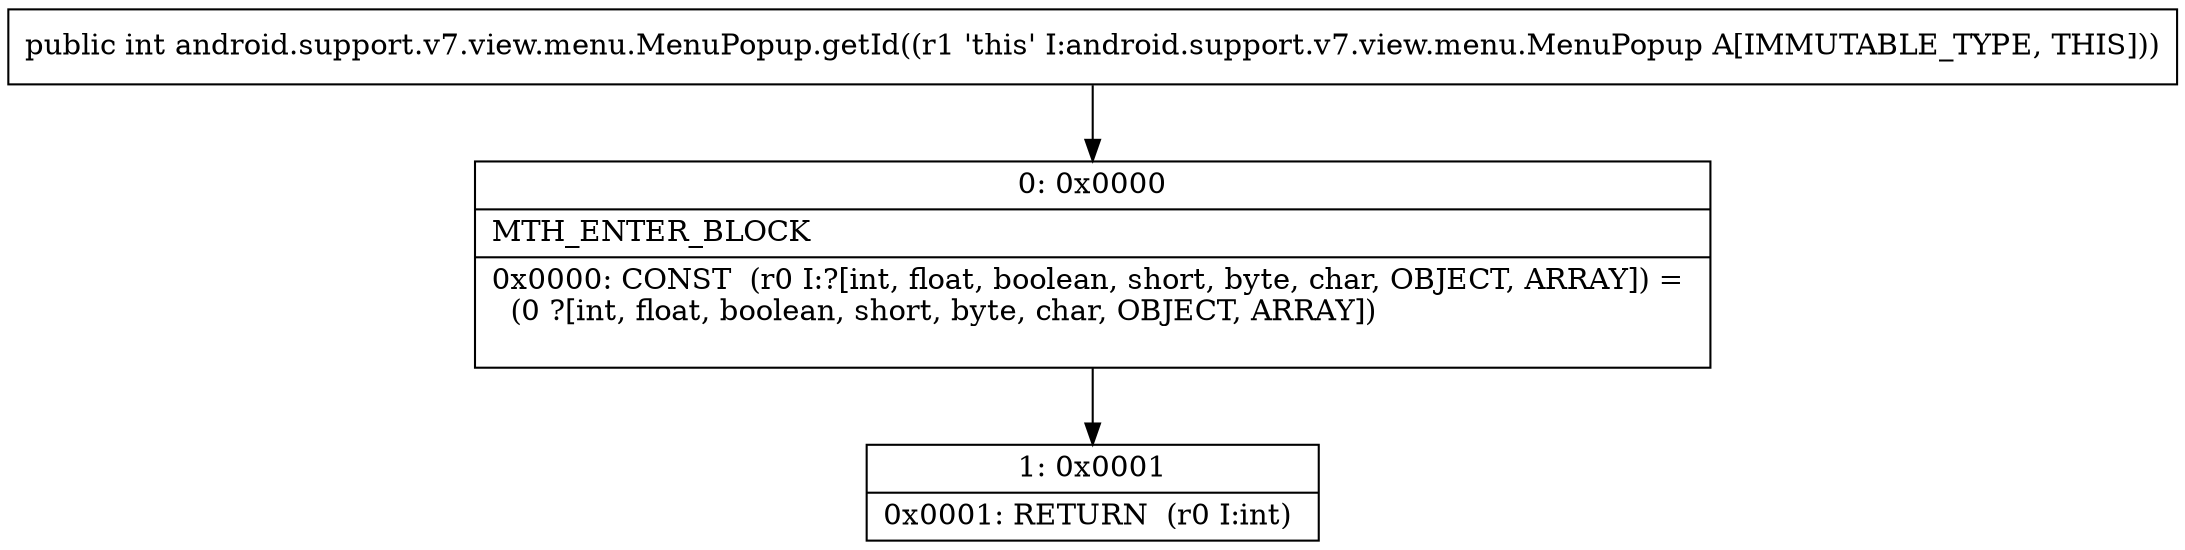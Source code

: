 digraph "CFG forandroid.support.v7.view.menu.MenuPopup.getId()I" {
Node_0 [shape=record,label="{0\:\ 0x0000|MTH_ENTER_BLOCK\l|0x0000: CONST  (r0 I:?[int, float, boolean, short, byte, char, OBJECT, ARRAY]) = \l  (0 ?[int, float, boolean, short, byte, char, OBJECT, ARRAY])\l \l}"];
Node_1 [shape=record,label="{1\:\ 0x0001|0x0001: RETURN  (r0 I:int) \l}"];
MethodNode[shape=record,label="{public int android.support.v7.view.menu.MenuPopup.getId((r1 'this' I:android.support.v7.view.menu.MenuPopup A[IMMUTABLE_TYPE, THIS])) }"];
MethodNode -> Node_0;
Node_0 -> Node_1;
}

